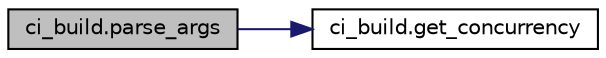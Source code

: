 digraph "ci_build.parse_args"
{
  edge [fontname="Helvetica",fontsize="10",labelfontname="Helvetica",labelfontsize="10"];
  node [fontname="Helvetica",fontsize="10",shape=record];
  rankdir="LR";
  Node17 [label="ci_build.parse_args",height=0.2,width=0.4,color="black", fillcolor="grey75", style="filled", fontcolor="black"];
  Node17 -> Node18 [color="midnightblue",fontsize="10",style="solid",fontname="Helvetica"];
  Node18 [label="ci_build.get_concurrency",height=0.2,width=0.4,color="black", fillcolor="white", style="filled",URL="$namespaceci__build.html#a81557509babcdd915f3d788bbec4b682"];
}

